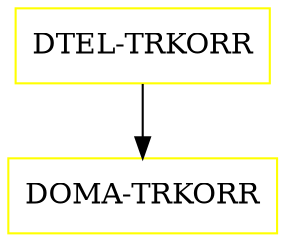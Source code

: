 digraph G {
  "DTEL-TRKORR" [shape=box,color=yellow];
  "DOMA-TRKORR" [shape=box,color=yellow,URL="./DOMA_TRKORR.html"];
  "DTEL-TRKORR" -> "DOMA-TRKORR";
}
